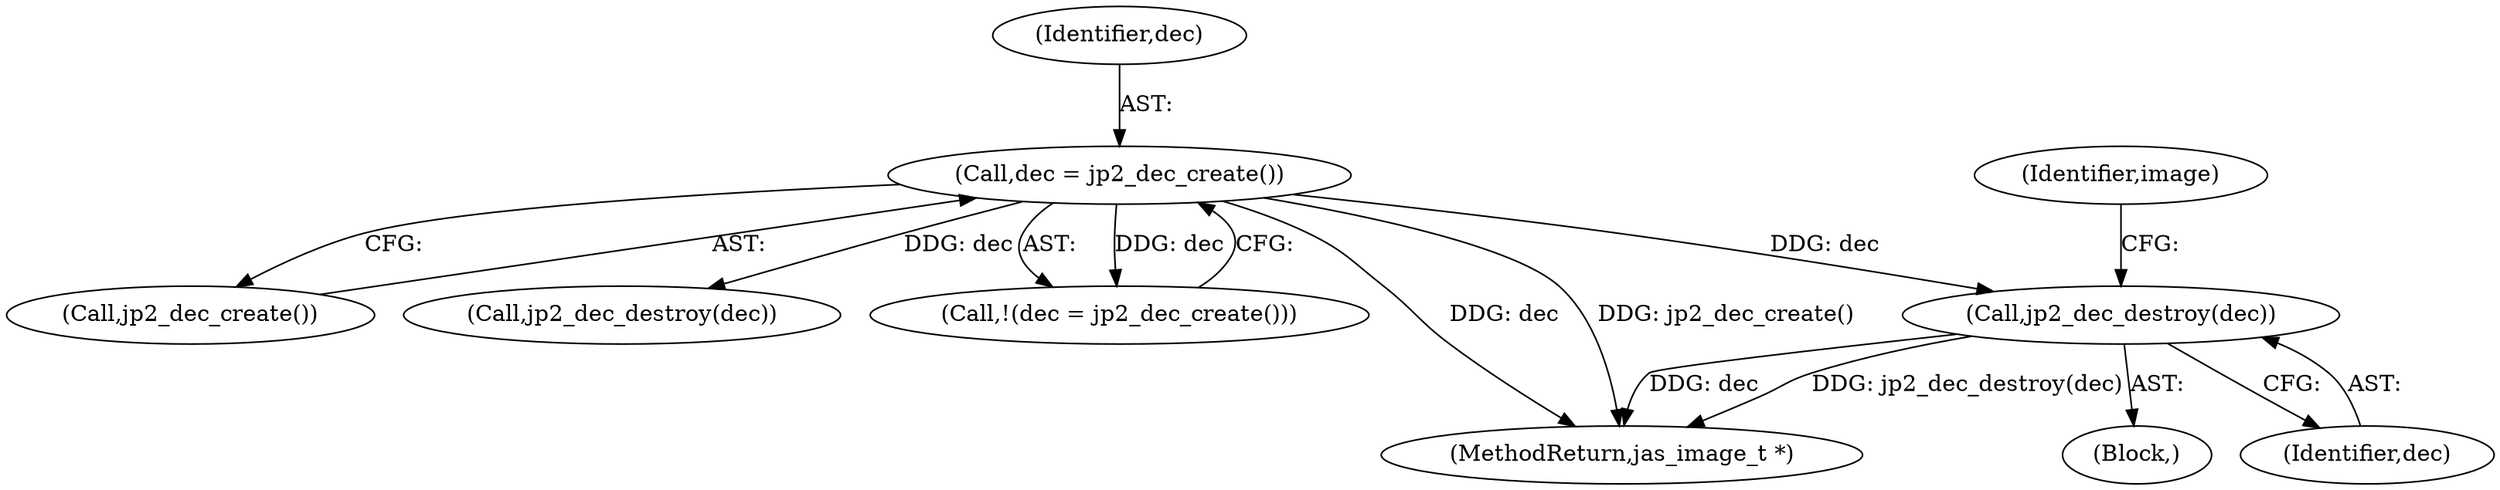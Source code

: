 digraph "0_jasper_d42b2388f7f8e0332c846675133acea151fc557a_33@pointer" {
"1001248" [label="(Call,jp2_dec_destroy(dec))"];
"1000158" [label="(Call,dec = jp2_dec_create())"];
"1000159" [label="(Identifier,dec)"];
"1000160" [label="(Call,jp2_dec_create())"];
"1001249" [label="(Identifier,dec)"];
"1001261" [label="(Call,jp2_dec_destroy(dec))"];
"1000157" [label="(Call,!(dec = jp2_dec_create()))"];
"1000158" [label="(Call,dec = jp2_dec_create())"];
"1001251" [label="(Identifier,image)"];
"1001265" [label="(MethodReturn,jas_image_t *)"];
"1000128" [label="(Block,)"];
"1001248" [label="(Call,jp2_dec_destroy(dec))"];
"1001248" -> "1000128"  [label="AST: "];
"1001248" -> "1001249"  [label="CFG: "];
"1001249" -> "1001248"  [label="AST: "];
"1001251" -> "1001248"  [label="CFG: "];
"1001248" -> "1001265"  [label="DDG: dec"];
"1001248" -> "1001265"  [label="DDG: jp2_dec_destroy(dec)"];
"1000158" -> "1001248"  [label="DDG: dec"];
"1000158" -> "1000157"  [label="AST: "];
"1000158" -> "1000160"  [label="CFG: "];
"1000159" -> "1000158"  [label="AST: "];
"1000160" -> "1000158"  [label="AST: "];
"1000157" -> "1000158"  [label="CFG: "];
"1000158" -> "1001265"  [label="DDG: dec"];
"1000158" -> "1001265"  [label="DDG: jp2_dec_create()"];
"1000158" -> "1000157"  [label="DDG: dec"];
"1000158" -> "1001261"  [label="DDG: dec"];
}
